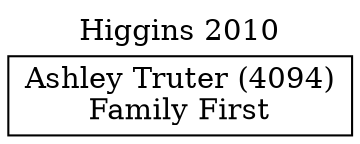 // House preference flow
digraph "Ashley Truter (4094)_Higgins_2010" {
	graph [label="Higgins 2010" labelloc=t mclimit=10]
	node [shape=box]
	"Ashley Truter (4094)" [label="Ashley Truter (4094)
Family First"]
}
